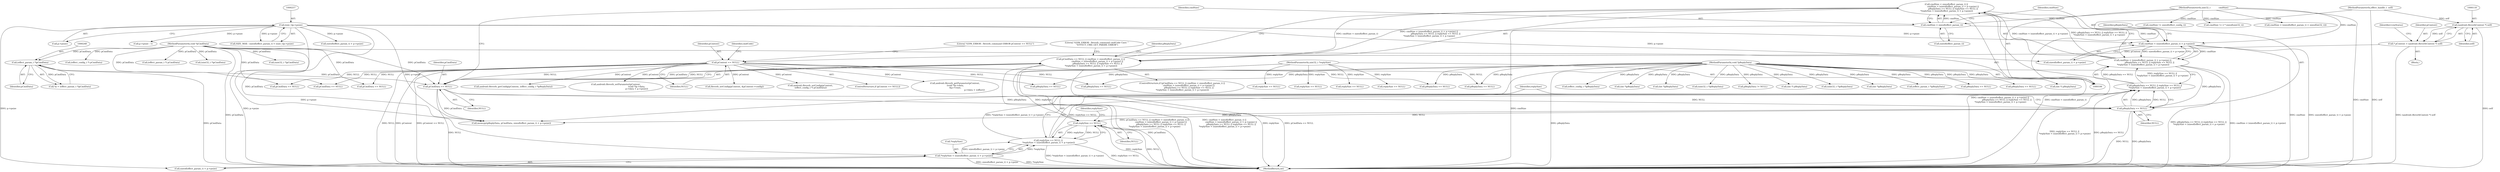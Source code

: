 digraph "0_Android_f490fc335772a9b14e78997486f4a572b0594c04_0@API" {
"1000273" [label="(Call,cmdSize < sizeof(effect_param_t) ||\n                    cmdSize < (sizeof(effect_param_t) + p->psize) ||\n                    pReplyData == NULL || replySize == NULL ||\n *replySize < (sizeof(effect_param_t) + p->psize))"];
"1000274" [label="(Call,cmdSize < sizeof(effect_param_t))"];
"1000109" [label="(MethodParameterIn,uint32_t            cmdSize)"];
"1000278" [label="(Call,cmdSize < (sizeof(effect_param_t) + p->psize) ||\n                    pReplyData == NULL || replySize == NULL ||\n *replySize < (sizeof(effect_param_t) + p->psize))"];
"1000279" [label="(Call,cmdSize < (sizeof(effect_param_t) + p->psize))"];
"1000256" [label="(Call,(size_t)p->psize)"];
"1000287" [label="(Call,pReplyData == NULL || replySize == NULL ||\n *replySize < (sizeof(effect_param_t) + p->psize))"];
"1000288" [label="(Call,pReplyData == NULL)"];
"1000112" [label="(MethodParameterIn,void *pReplyData)"];
"1000270" [label="(Call,pCmdData == NULL)"];
"1000247" [label="(Call,(effect_param_t *)pCmdData)"];
"1000110" [label="(MethodParameterIn,void *pCmdData)"];
"1000126" [label="(Call,pContext == NULL)"];
"1000115" [label="(Call,* pContext = (android::ReverbContext *) self)"];
"1000117" [label="(Call,(android::ReverbContext *) self)"];
"1000107" [label="(MethodParameterIn,effect_handle_t  self)"];
"1000291" [label="(Call,replySize == NULL ||\n *replySize < (sizeof(effect_param_t) + p->psize))"];
"1000292" [label="(Call,replySize == NULL)"];
"1000111" [label="(MethodParameterIn,uint32_t *replySize)"];
"1000295" [label="(Call,*replySize < (sizeof(effect_param_t) + p->psize))"];
"1000269" [label="(Call,pCmdData == NULL || cmdSize < sizeof(effect_param_t) ||\n                    cmdSize < (sizeof(effect_param_t) + p->psize) ||\n                    pReplyData == NULL || replySize == NULL ||\n *replySize < (sizeof(effect_param_t) + p->psize))"];
"1000173" [label="(Call,cmdSize != sizeof(effect_config_t))"];
"1000430" [label="(Call,android::Reverb_setParameter(pContext,\n                                                              (void *)p->data,\n                                                              p->data + p->psize))"];
"1000448" [label="(Call,pReplyData == NULL)"];
"1000295" [label="(Call,*replySize < (sizeof(effect_param_t) + p->psize))"];
"1000310" [label="(Call,memcpy(pReplyData, pCmdData, sizeof(effect_param_t) + p->psize))"];
"1000273" [label="(Call,cmdSize < sizeof(effect_param_t) ||\n                    cmdSize < (sizeof(effect_param_t) + p->psize) ||\n                    pReplyData == NULL || replySize == NULL ||\n *replySize < (sizeof(effect_param_t) + p->psize))"];
"1000128" [label="(Identifier,NULL)"];
"1000269" [label="(Call,pCmdData == NULL || cmdSize < sizeof(effect_param_t) ||\n                    cmdSize < (sizeof(effect_param_t) + p->psize) ||\n                    pReplyData == NULL || replySize == NULL ||\n *replySize < (sizeof(effect_param_t) + p->psize))"];
"1000287" [label="(Call,pReplyData == NULL || replySize == NULL ||\n *replySize < (sizeof(effect_param_t) + p->psize))"];
"1000109" [label="(MethodParameterIn,uint32_t            cmdSize)"];
"1000258" [label="(Call,p->psize)"];
"1000321" [label="(Call,(effect_param_t *)pReplyData)"];
"1000298" [label="(Call,sizeof(effect_param_t) + p->psize)"];
"1000169" [label="(Call,pCmdData == NULL)"];
"1000214" [label="(Call,replySize == NULL)"];
"1000291" [label="(Call,replySize == NULL ||\n *replySize < (sizeof(effect_param_t) + p->psize))"];
"1000280" [label="(Identifier,cmdSize)"];
"1000392" [label="(Call,replySize == NULL)"];
"1000330" [label="(Call,p->psize - 1)"];
"1000306" [label="(Literal,\"\tLVM_ERROR : Reverb_command cmdCode Case: \"\n \"EFFECT_CMD_GET_PARAM: ERROR\")"];
"1000119" [label="(Identifier,self)"];
"1000519" [label="(Call,pReplyData == NULL)"];
"1000563" [label="(Call,cmdSize != 2 * sizeof(uint32_t))"];
"1000270" [label="(Call,pCmdData == NULL)"];
"1000116" [label="(Identifier,pContext)"];
"1000388" [label="(Call,pReplyData == NULL)"];
"1000251" [label="(Call,SIZE_MAX - sizeof(effect_param_t) < (size_t)p->psize)"];
"1000272" [label="(Identifier,NULL)"];
"1000126" [label="(Call,pContext == NULL)"];
"1000268" [label="(ControlStructure,if (pCmdData == NULL || cmdSize < sizeof(effect_param_t) ||\n                    cmdSize < (sizeof(effect_param_t) + p->psize) ||\n                    pReplyData == NULL || replySize == NULL ||\n *replySize < (sizeof(effect_param_t) + p->psize)))"];
"1000111" [label="(MethodParameterIn,uint32_t *replySize)"];
"1000235" [label="(Call,Reverb_setConfig(pContext, &pContext->config))"];
"1000289" [label="(Identifier,pReplyData)"];
"1000256" [label="(Call,(size_t)p->psize)"];
"1000201" [label="(Call,android::Reverb_setConfig(pContext,\n (effect_config_t *) pCmdData))"];
"1000110" [label="(MethodParameterIn,void *pCmdData)"];
"1000145" [label="(Call,replySize == NULL)"];
"1000178" [label="(Call,pReplyData == NULL)"];
"1000161" [label="(Call,(int *) pReplyData)"];
"1000249" [label="(Identifier,pCmdData)"];
"1000141" [label="(Call,pReplyData == NULL)"];
"1000313" [label="(Call,sizeof(effect_param_t) + p->psize)"];
"1000281" [label="(Call,sizeof(effect_param_t) + p->psize)"];
"1000230" [label="(Call,(effect_config_t *)pReplyData)"];
"1000589" [label="(Call,(uint32_t *)pCmdData)"];
"1000476" [label="(Call,(int *)pReplyData)"];
"1000276" [label="(Call,sizeof(effect_param_t))"];
"1000685" [label="(MethodReturn,int)"];
"1000136" [label="(Identifier,cmdCode)"];
"1000123" [label="(Identifier,LvmStatus)"];
"1000210" [label="(Call,pReplyData == NULL)"];
"1000131" [label="(Literal,\"\tLVM_ERROR : Reverb_command ERROR pContext == NULL\")"];
"1000274" [label="(Call,cmdSize < sizeof(effect_param_t))"];
"1000380" [label="(Call,cmdSize < (sizeof(effect_param_t) + sizeof(int32_t)))"];
"1000427" [label="(Call,(int *)pReplyData)"];
"1000560" [label="(Call,pCmdData == NULL)"];
"1000275" [label="(Identifier,cmdSize)"];
"1000125" [label="(ControlStructure,if (pContext == NULL))"];
"1000245" [label="(Call,*p = (effect_param_t *)pCmdData)"];
"1000290" [label="(Identifier,NULL)"];
"1000625" [label="(Call,(uint32_t *)pReplyData)"];
"1000576" [label="(Call,pReplyData != NULL)"];
"1000182" [label="(Call,replySize == NULL)"];
"1000293" [label="(Identifier,replySize)"];
"1000198" [label="(Call,(int *) pReplyData)"];
"1000117" [label="(Call,(android::ReverbContext *) self)"];
"1000247" [label="(Call,(effect_param_t *)pCmdData)"];
"1000127" [label="(Identifier,pContext)"];
"1000203" [label="(Call,(effect_config_t *) pCmdData)"];
"1000294" [label="(Identifier,NULL)"];
"1000344" [label="(Call,android::Reverb_getParameter(pContext,\n (void *)p->data,\n &p->vsize,\n                                                          p->data + voffset))"];
"1000113" [label="(Block,)"];
"1000292" [label="(Call,replySize == NULL)"];
"1000271" [label="(Identifier,pCmdData)"];
"1000376" [label="(Call,pCmdData == NULL)"];
"1000297" [label="(Identifier,replySize)"];
"1000296" [label="(Call,*replySize)"];
"1000409" [label="(Call,(effect_param_t *) pCmdData)"];
"1000616" [label="(Call,(uint32_t *)pReplyData)"];
"1000278" [label="(Call,cmdSize < (sizeof(effect_param_t) + p->psize) ||\n                    pReplyData == NULL || replySize == NULL ||\n *replySize < (sizeof(effect_param_t) + p->psize))"];
"1000228" [label="(Call,android::Reverb_getConfig(pContext, (effect_config_t *)pReplyData))"];
"1000279" [label="(Call,cmdSize < (sizeof(effect_param_t) + p->psize))"];
"1000311" [label="(Identifier,pReplyData)"];
"1000115" [label="(Call,* pContext = (android::ReverbContext *) self)"];
"1000107" [label="(MethodParameterIn,effect_handle_t  self)"];
"1000288" [label="(Call,pReplyData == NULL)"];
"1000112" [label="(MethodParameterIn,void *pReplyData)"];
"1000606" [label="(Call,(uint32_t *)pCmdData)"];
"1000547" [label="(Call,(int *)pReplyData)"];
"1000273" -> "1000269"  [label="AST: "];
"1000273" -> "1000274"  [label="CFG: "];
"1000273" -> "1000278"  [label="CFG: "];
"1000274" -> "1000273"  [label="AST: "];
"1000278" -> "1000273"  [label="AST: "];
"1000269" -> "1000273"  [label="CFG: "];
"1000273" -> "1000685"  [label="DDG: cmdSize < sizeof(effect_param_t)"];
"1000273" -> "1000685"  [label="DDG: cmdSize < (sizeof(effect_param_t) + p->psize) ||\n                    pReplyData == NULL || replySize == NULL ||\n *replySize < (sizeof(effect_param_t) + p->psize)"];
"1000273" -> "1000269"  [label="DDG: cmdSize < sizeof(effect_param_t)"];
"1000273" -> "1000269"  [label="DDG: cmdSize < (sizeof(effect_param_t) + p->psize) ||\n                    pReplyData == NULL || replySize == NULL ||\n *replySize < (sizeof(effect_param_t) + p->psize)"];
"1000274" -> "1000273"  [label="DDG: cmdSize"];
"1000278" -> "1000273"  [label="DDG: cmdSize < (sizeof(effect_param_t) + p->psize)"];
"1000278" -> "1000273"  [label="DDG: pReplyData == NULL || replySize == NULL ||\n *replySize < (sizeof(effect_param_t) + p->psize)"];
"1000274" -> "1000276"  [label="CFG: "];
"1000275" -> "1000274"  [label="AST: "];
"1000276" -> "1000274"  [label="AST: "];
"1000280" -> "1000274"  [label="CFG: "];
"1000274" -> "1000685"  [label="DDG: cmdSize"];
"1000109" -> "1000274"  [label="DDG: cmdSize"];
"1000274" -> "1000279"  [label="DDG: cmdSize"];
"1000109" -> "1000106"  [label="AST: "];
"1000109" -> "1000685"  [label="DDG: cmdSize"];
"1000109" -> "1000173"  [label="DDG: cmdSize"];
"1000109" -> "1000279"  [label="DDG: cmdSize"];
"1000109" -> "1000380"  [label="DDG: cmdSize"];
"1000109" -> "1000563"  [label="DDG: cmdSize"];
"1000278" -> "1000279"  [label="CFG: "];
"1000278" -> "1000287"  [label="CFG: "];
"1000279" -> "1000278"  [label="AST: "];
"1000287" -> "1000278"  [label="AST: "];
"1000278" -> "1000685"  [label="DDG: pReplyData == NULL || replySize == NULL ||\n *replySize < (sizeof(effect_param_t) + p->psize)"];
"1000278" -> "1000685"  [label="DDG: cmdSize < (sizeof(effect_param_t) + p->psize)"];
"1000279" -> "1000278"  [label="DDG: cmdSize"];
"1000279" -> "1000278"  [label="DDG: sizeof(effect_param_t) + p->psize"];
"1000287" -> "1000278"  [label="DDG: pReplyData == NULL"];
"1000287" -> "1000278"  [label="DDG: replySize == NULL ||\n *replySize < (sizeof(effect_param_t) + p->psize)"];
"1000279" -> "1000281"  [label="CFG: "];
"1000280" -> "1000279"  [label="AST: "];
"1000281" -> "1000279"  [label="AST: "];
"1000289" -> "1000279"  [label="CFG: "];
"1000279" -> "1000685"  [label="DDG: cmdSize"];
"1000279" -> "1000685"  [label="DDG: sizeof(effect_param_t) + p->psize"];
"1000256" -> "1000279"  [label="DDG: p->psize"];
"1000256" -> "1000251"  [label="AST: "];
"1000256" -> "1000258"  [label="CFG: "];
"1000257" -> "1000256"  [label="AST: "];
"1000258" -> "1000256"  [label="AST: "];
"1000251" -> "1000256"  [label="CFG: "];
"1000256" -> "1000685"  [label="DDG: p->psize"];
"1000256" -> "1000251"  [label="DDG: p->psize"];
"1000256" -> "1000281"  [label="DDG: p->psize"];
"1000256" -> "1000295"  [label="DDG: p->psize"];
"1000256" -> "1000298"  [label="DDG: p->psize"];
"1000256" -> "1000310"  [label="DDG: p->psize"];
"1000256" -> "1000313"  [label="DDG: p->psize"];
"1000256" -> "1000330"  [label="DDG: p->psize"];
"1000287" -> "1000288"  [label="CFG: "];
"1000287" -> "1000291"  [label="CFG: "];
"1000288" -> "1000287"  [label="AST: "];
"1000291" -> "1000287"  [label="AST: "];
"1000287" -> "1000685"  [label="DDG: replySize == NULL ||\n *replySize < (sizeof(effect_param_t) + p->psize)"];
"1000287" -> "1000685"  [label="DDG: pReplyData == NULL"];
"1000288" -> "1000287"  [label="DDG: pReplyData"];
"1000288" -> "1000287"  [label="DDG: NULL"];
"1000291" -> "1000287"  [label="DDG: replySize == NULL"];
"1000291" -> "1000287"  [label="DDG: *replySize < (sizeof(effect_param_t) + p->psize)"];
"1000288" -> "1000290"  [label="CFG: "];
"1000289" -> "1000288"  [label="AST: "];
"1000290" -> "1000288"  [label="AST: "];
"1000293" -> "1000288"  [label="CFG: "];
"1000288" -> "1000685"  [label="DDG: NULL"];
"1000288" -> "1000685"  [label="DDG: pReplyData"];
"1000112" -> "1000288"  [label="DDG: pReplyData"];
"1000270" -> "1000288"  [label="DDG: NULL"];
"1000288" -> "1000292"  [label="DDG: NULL"];
"1000288" -> "1000310"  [label="DDG: pReplyData"];
"1000112" -> "1000106"  [label="AST: "];
"1000112" -> "1000685"  [label="DDG: pReplyData"];
"1000112" -> "1000141"  [label="DDG: pReplyData"];
"1000112" -> "1000161"  [label="DDG: pReplyData"];
"1000112" -> "1000178"  [label="DDG: pReplyData"];
"1000112" -> "1000198"  [label="DDG: pReplyData"];
"1000112" -> "1000210"  [label="DDG: pReplyData"];
"1000112" -> "1000230"  [label="DDG: pReplyData"];
"1000112" -> "1000310"  [label="DDG: pReplyData"];
"1000112" -> "1000321"  [label="DDG: pReplyData"];
"1000112" -> "1000388"  [label="DDG: pReplyData"];
"1000112" -> "1000427"  [label="DDG: pReplyData"];
"1000112" -> "1000448"  [label="DDG: pReplyData"];
"1000112" -> "1000476"  [label="DDG: pReplyData"];
"1000112" -> "1000519"  [label="DDG: pReplyData"];
"1000112" -> "1000547"  [label="DDG: pReplyData"];
"1000112" -> "1000576"  [label="DDG: pReplyData"];
"1000112" -> "1000616"  [label="DDG: pReplyData"];
"1000112" -> "1000625"  [label="DDG: pReplyData"];
"1000270" -> "1000269"  [label="AST: "];
"1000270" -> "1000272"  [label="CFG: "];
"1000271" -> "1000270"  [label="AST: "];
"1000272" -> "1000270"  [label="AST: "];
"1000275" -> "1000270"  [label="CFG: "];
"1000269" -> "1000270"  [label="CFG: "];
"1000270" -> "1000685"  [label="DDG: NULL"];
"1000270" -> "1000685"  [label="DDG: pCmdData"];
"1000270" -> "1000269"  [label="DDG: pCmdData"];
"1000270" -> "1000269"  [label="DDG: NULL"];
"1000247" -> "1000270"  [label="DDG: pCmdData"];
"1000110" -> "1000270"  [label="DDG: pCmdData"];
"1000126" -> "1000270"  [label="DDG: NULL"];
"1000270" -> "1000310"  [label="DDG: pCmdData"];
"1000247" -> "1000245"  [label="AST: "];
"1000247" -> "1000249"  [label="CFG: "];
"1000248" -> "1000247"  [label="AST: "];
"1000249" -> "1000247"  [label="AST: "];
"1000245" -> "1000247"  [label="CFG: "];
"1000247" -> "1000685"  [label="DDG: pCmdData"];
"1000247" -> "1000245"  [label="DDG: pCmdData"];
"1000110" -> "1000247"  [label="DDG: pCmdData"];
"1000110" -> "1000106"  [label="AST: "];
"1000110" -> "1000685"  [label="DDG: pCmdData"];
"1000110" -> "1000169"  [label="DDG: pCmdData"];
"1000110" -> "1000203"  [label="DDG: pCmdData"];
"1000110" -> "1000310"  [label="DDG: pCmdData"];
"1000110" -> "1000376"  [label="DDG: pCmdData"];
"1000110" -> "1000409"  [label="DDG: pCmdData"];
"1000110" -> "1000560"  [label="DDG: pCmdData"];
"1000110" -> "1000589"  [label="DDG: pCmdData"];
"1000110" -> "1000606"  [label="DDG: pCmdData"];
"1000126" -> "1000125"  [label="AST: "];
"1000126" -> "1000128"  [label="CFG: "];
"1000127" -> "1000126"  [label="AST: "];
"1000128" -> "1000126"  [label="AST: "];
"1000131" -> "1000126"  [label="CFG: "];
"1000136" -> "1000126"  [label="CFG: "];
"1000126" -> "1000685"  [label="DDG: pContext == NULL"];
"1000126" -> "1000685"  [label="DDG: pContext"];
"1000126" -> "1000685"  [label="DDG: NULL"];
"1000115" -> "1000126"  [label="DDG: pContext"];
"1000126" -> "1000141"  [label="DDG: NULL"];
"1000126" -> "1000169"  [label="DDG: NULL"];
"1000126" -> "1000201"  [label="DDG: pContext"];
"1000126" -> "1000210"  [label="DDG: NULL"];
"1000126" -> "1000228"  [label="DDG: pContext"];
"1000126" -> "1000235"  [label="DDG: pContext"];
"1000126" -> "1000344"  [label="DDG: pContext"];
"1000126" -> "1000376"  [label="DDG: NULL"];
"1000126" -> "1000430"  [label="DDG: pContext"];
"1000126" -> "1000448"  [label="DDG: NULL"];
"1000126" -> "1000519"  [label="DDG: NULL"];
"1000126" -> "1000560"  [label="DDG: NULL"];
"1000115" -> "1000113"  [label="AST: "];
"1000115" -> "1000117"  [label="CFG: "];
"1000116" -> "1000115"  [label="AST: "];
"1000117" -> "1000115"  [label="AST: "];
"1000123" -> "1000115"  [label="CFG: "];
"1000115" -> "1000685"  [label="DDG: (android::ReverbContext *) self"];
"1000117" -> "1000115"  [label="DDG: self"];
"1000117" -> "1000119"  [label="CFG: "];
"1000118" -> "1000117"  [label="AST: "];
"1000119" -> "1000117"  [label="AST: "];
"1000117" -> "1000685"  [label="DDG: self"];
"1000107" -> "1000117"  [label="DDG: self"];
"1000107" -> "1000106"  [label="AST: "];
"1000107" -> "1000685"  [label="DDG: self"];
"1000291" -> "1000292"  [label="CFG: "];
"1000291" -> "1000295"  [label="CFG: "];
"1000292" -> "1000291"  [label="AST: "];
"1000295" -> "1000291"  [label="AST: "];
"1000291" -> "1000685"  [label="DDG: replySize == NULL"];
"1000291" -> "1000685"  [label="DDG: *replySize < (sizeof(effect_param_t) + p->psize)"];
"1000292" -> "1000291"  [label="DDG: replySize"];
"1000292" -> "1000291"  [label="DDG: NULL"];
"1000295" -> "1000291"  [label="DDG: *replySize"];
"1000295" -> "1000291"  [label="DDG: sizeof(effect_param_t) + p->psize"];
"1000292" -> "1000294"  [label="CFG: "];
"1000293" -> "1000292"  [label="AST: "];
"1000294" -> "1000292"  [label="AST: "];
"1000297" -> "1000292"  [label="CFG: "];
"1000292" -> "1000685"  [label="DDG: NULL"];
"1000292" -> "1000685"  [label="DDG: replySize"];
"1000111" -> "1000292"  [label="DDG: replySize"];
"1000111" -> "1000106"  [label="AST: "];
"1000111" -> "1000685"  [label="DDG: replySize"];
"1000111" -> "1000145"  [label="DDG: replySize"];
"1000111" -> "1000182"  [label="DDG: replySize"];
"1000111" -> "1000214"  [label="DDG: replySize"];
"1000111" -> "1000392"  [label="DDG: replySize"];
"1000295" -> "1000298"  [label="CFG: "];
"1000296" -> "1000295"  [label="AST: "];
"1000298" -> "1000295"  [label="AST: "];
"1000295" -> "1000685"  [label="DDG: sizeof(effect_param_t) + p->psize"];
"1000295" -> "1000685"  [label="DDG: *replySize"];
"1000269" -> "1000268"  [label="AST: "];
"1000306" -> "1000269"  [label="CFG: "];
"1000311" -> "1000269"  [label="CFG: "];
"1000269" -> "1000685"  [label="DDG: pCmdData == NULL || cmdSize < sizeof(effect_param_t) ||\n                    cmdSize < (sizeof(effect_param_t) + p->psize) ||\n                    pReplyData == NULL || replySize == NULL ||\n *replySize < (sizeof(effect_param_t) + p->psize)"];
"1000269" -> "1000685"  [label="DDG: cmdSize < sizeof(effect_param_t) ||\n                    cmdSize < (sizeof(effect_param_t) + p->psize) ||\n                    pReplyData == NULL || replySize == NULL ||\n *replySize < (sizeof(effect_param_t) + p->psize)"];
"1000269" -> "1000685"  [label="DDG: pCmdData == NULL"];
}
